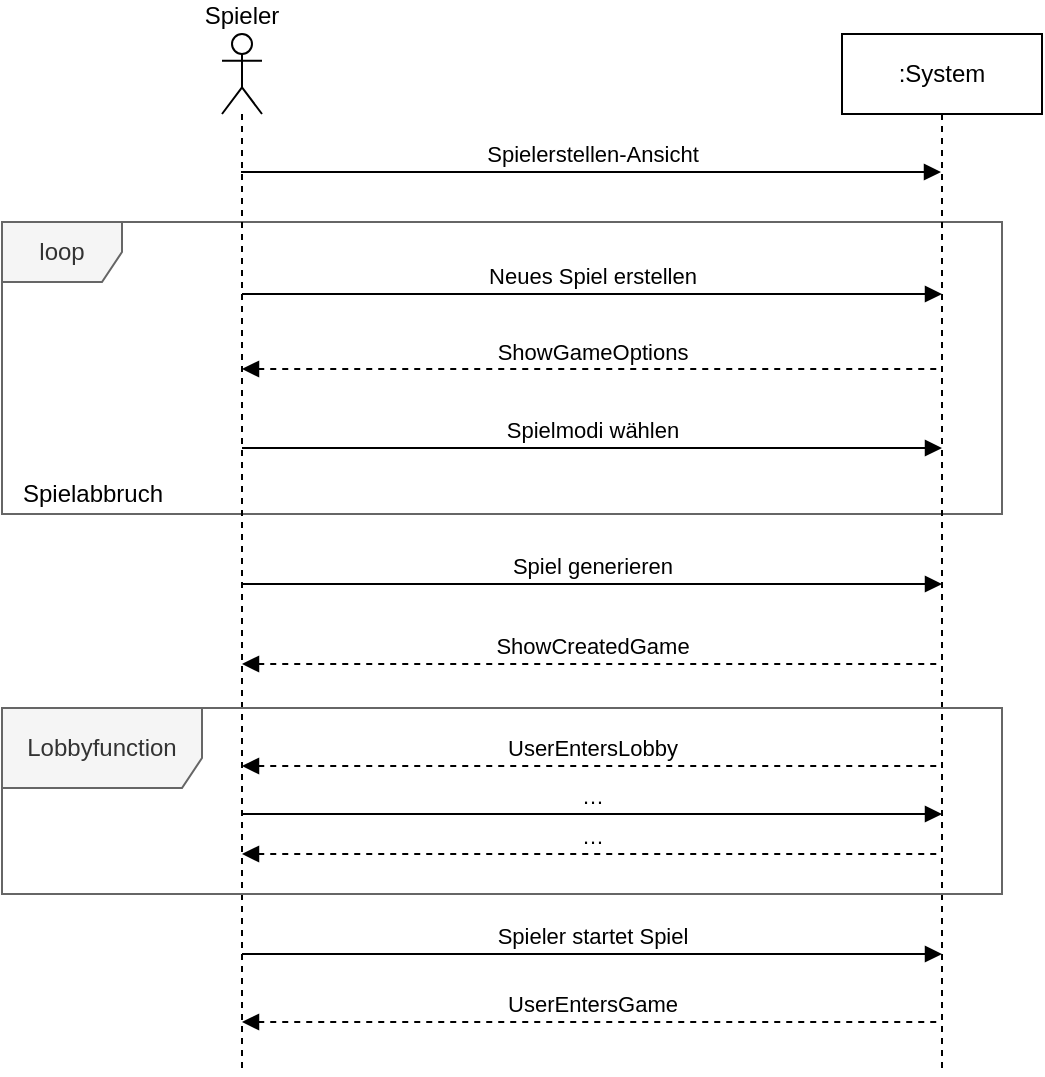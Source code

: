 <mxfile version="12.8.5" type="device"><diagram name="Page-1" id="e7e014a7-5840-1c2e-5031-d8a46d1fe8dd"><mxGraphModel dx="919" dy="682" grid="1" gridSize="10" guides="1" tooltips="1" connect="1" arrows="1" fold="1" page="1" pageScale="1" pageWidth="1169" pageHeight="826" background="#ffffff" math="0" shadow="0"><root><mxCell id="0"/><mxCell id="1" parent="0"/><mxCell id="bLAm8fBO8OZtMIRDmlyF-53" value="loop" style="shape=umlFrame;whiteSpace=wrap;html=1;fillColor=#f5f5f5;strokeColor=#666666;fontColor=#333333;" vertex="1" parent="1"><mxGeometry x="30" y="174" width="500" height="146" as="geometry"/></mxCell><mxCell id="bLAm8fBO8OZtMIRDmlyF-41" value="Spieler" style="shape=umlLifeline;participant=umlActor;perimeter=lifelinePerimeter;whiteSpace=wrap;html=1;container=1;collapsible=0;recursiveResize=0;verticalAlign=bottom;spacingTop=36;labelBackgroundColor=#ffffff;outlineConnect=0;align=center;labelPosition=center;verticalLabelPosition=top;" vertex="1" parent="1"><mxGeometry x="140" y="80" width="20" height="520" as="geometry"/></mxCell><mxCell id="bLAm8fBO8OZtMIRDmlyF-43" value=":System" style="shape=umlLifeline;perimeter=lifelinePerimeter;whiteSpace=wrap;html=1;container=1;collapsible=0;recursiveResize=0;outlineConnect=0;" vertex="1" parent="1"><mxGeometry x="450" y="80" width="100" height="520" as="geometry"/></mxCell><mxCell id="bLAm8fBO8OZtMIRDmlyF-44" value="Spielerstellen-Ansicht" style="html=1;verticalAlign=bottom;endArrow=block;" edge="1" parent="1"><mxGeometry width="80" relative="1" as="geometry"><mxPoint x="149.5" y="149" as="sourcePoint"/><mxPoint x="499.5" y="149" as="targetPoint"/></mxGeometry></mxCell><mxCell id="bLAm8fBO8OZtMIRDmlyF-50" value="ShowGameOptions" style="html=1;verticalAlign=bottom;endArrow=none;startArrow=block;startFill=1;endFill=0;dashed=1;" edge="1" parent="1"><mxGeometry width="80" relative="1" as="geometry"><mxPoint x="150" y="247.5" as="sourcePoint"/><mxPoint x="500" y="247.5" as="targetPoint"/></mxGeometry></mxCell><mxCell id="bLAm8fBO8OZtMIRDmlyF-51" value="Spielmodi wählen" style="html=1;verticalAlign=bottom;endArrow=block;" edge="1" parent="1"><mxGeometry width="80" relative="1" as="geometry"><mxPoint x="150" y="287" as="sourcePoint"/><mxPoint x="500" y="287" as="targetPoint"/></mxGeometry></mxCell><mxCell id="bLAm8fBO8OZtMIRDmlyF-52" value="Spiel generieren" style="html=1;verticalAlign=bottom;endArrow=block;" edge="1" parent="1"><mxGeometry width="80" relative="1" as="geometry"><mxPoint x="150" y="355" as="sourcePoint"/><mxPoint x="500" y="355" as="targetPoint"/></mxGeometry></mxCell><mxCell id="bLAm8fBO8OZtMIRDmlyF-56" value="Neues Spiel erstellen" style="html=1;verticalAlign=bottom;endArrow=block;" edge="1" parent="1"><mxGeometry width="80" relative="1" as="geometry"><mxPoint x="150" y="210" as="sourcePoint"/><mxPoint x="500" y="210" as="targetPoint"/></mxGeometry></mxCell><mxCell id="bLAm8fBO8OZtMIRDmlyF-57" value="Spielabbruch" style="text;html=1;resizable=0;autosize=1;align=center;verticalAlign=middle;points=[];fillColor=none;strokeColor=none;rounded=0;" vertex="1" parent="1"><mxGeometry x="30" y="300" width="90" height="20" as="geometry"/></mxCell><mxCell id="bLAm8fBO8OZtMIRDmlyF-60" value="ShowCreatedGame" style="html=1;verticalAlign=bottom;endArrow=none;startArrow=block;startFill=1;endFill=0;dashed=1;" edge="1" parent="1"><mxGeometry width="80" relative="1" as="geometry"><mxPoint x="150" y="395" as="sourcePoint"/><mxPoint x="500" y="395" as="targetPoint"/></mxGeometry></mxCell><mxCell id="bLAm8fBO8OZtMIRDmlyF-61" value="UserEntersLobby" style="html=1;verticalAlign=bottom;endArrow=none;startArrow=block;startFill=1;endFill=0;dashed=1;" edge="1" parent="1"><mxGeometry width="80" relative="1" as="geometry"><mxPoint x="150" y="446" as="sourcePoint"/><mxPoint x="500" y="446" as="targetPoint"/></mxGeometry></mxCell><mxCell id="bLAm8fBO8OZtMIRDmlyF-62" value="Lobbyfunction" style="shape=umlFrame;whiteSpace=wrap;html=1;strokeColor=#666666;fontColor=#333333;width=100;height=40;fillColor=#f5f5f5;" vertex="1" parent="1"><mxGeometry x="30" y="417" width="500" height="93" as="geometry"/></mxCell><mxCell id="bLAm8fBO8OZtMIRDmlyF-64" value="…" style="html=1;verticalAlign=bottom;endArrow=block;" edge="1" parent="1"><mxGeometry width="80" relative="1" as="geometry"><mxPoint x="150" y="470" as="sourcePoint"/><mxPoint x="500" y="470" as="targetPoint"/></mxGeometry></mxCell><mxCell id="bLAm8fBO8OZtMIRDmlyF-65" value="…" style="html=1;verticalAlign=bottom;endArrow=none;startArrow=block;startFill=1;endFill=0;dashed=1;" edge="1" parent="1"><mxGeometry width="80" relative="1" as="geometry"><mxPoint x="150" y="490" as="sourcePoint"/><mxPoint x="500" y="490" as="targetPoint"/></mxGeometry></mxCell><mxCell id="bLAm8fBO8OZtMIRDmlyF-66" value="Spieler startet Spiel" style="html=1;verticalAlign=bottom;endArrow=block;" edge="1" parent="1"><mxGeometry width="80" relative="1" as="geometry"><mxPoint x="150" y="540" as="sourcePoint"/><mxPoint x="500" y="540" as="targetPoint"/></mxGeometry></mxCell><mxCell id="bLAm8fBO8OZtMIRDmlyF-67" value="UserEntersGame" style="html=1;verticalAlign=bottom;endArrow=none;startArrow=block;startFill=1;endFill=0;dashed=1;" edge="1" parent="1"><mxGeometry width="80" relative="1" as="geometry"><mxPoint x="150" y="574" as="sourcePoint"/><mxPoint x="500" y="574" as="targetPoint"/></mxGeometry></mxCell></root></mxGraphModel></diagram></mxfile>